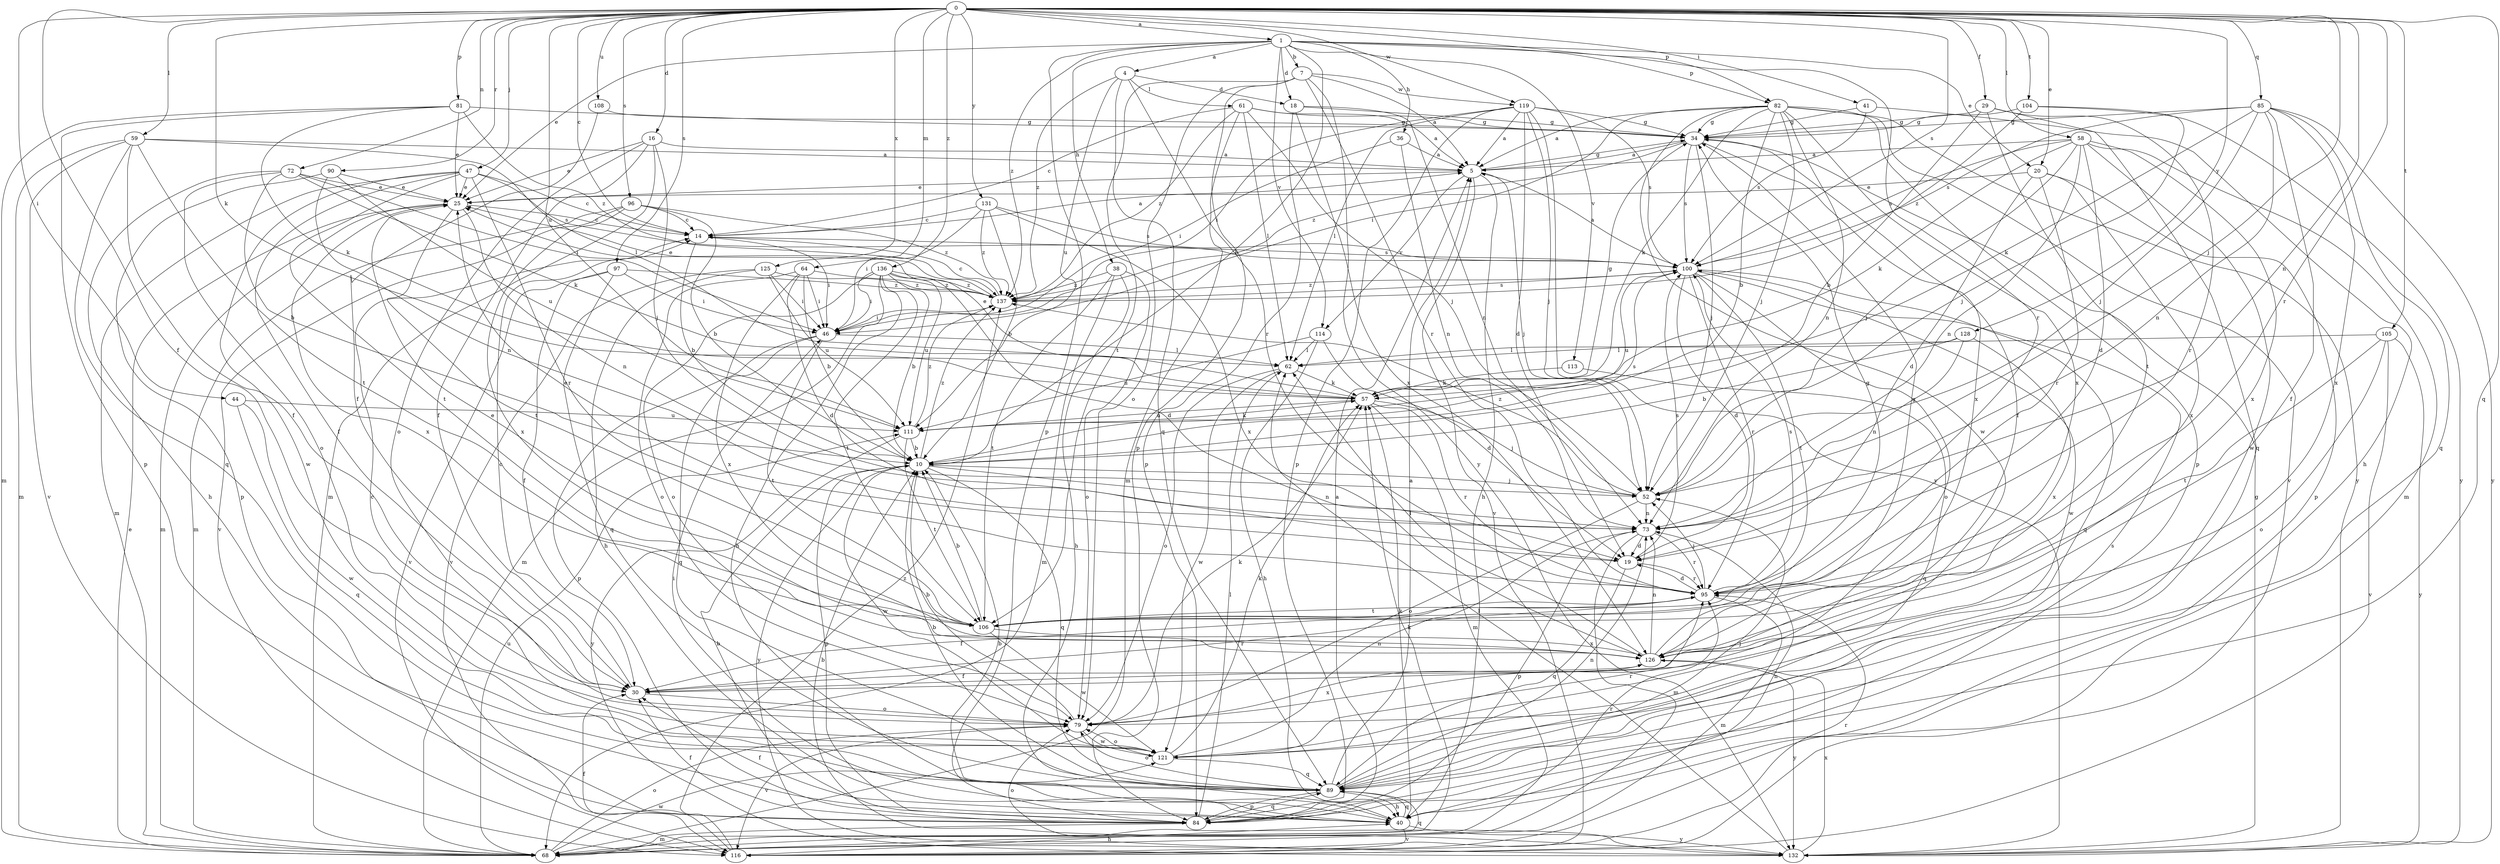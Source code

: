 strict digraph  {
0;
1;
4;
5;
7;
10;
14;
16;
18;
19;
20;
25;
29;
30;
34;
36;
38;
40;
41;
44;
46;
47;
52;
57;
58;
59;
61;
62;
64;
68;
72;
73;
79;
81;
82;
84;
85;
89;
90;
95;
96;
97;
100;
104;
105;
106;
108;
111;
113;
114;
116;
119;
121;
125;
126;
128;
131;
132;
136;
137;
0 -> 1  [label=a];
0 -> 14  [label=c];
0 -> 16  [label=d];
0 -> 20  [label=e];
0 -> 29  [label=f];
0 -> 30  [label=f];
0 -> 41  [label=i];
0 -> 44  [label=i];
0 -> 47  [label=j];
0 -> 52  [label=j];
0 -> 57  [label=k];
0 -> 58  [label=l];
0 -> 59  [label=l];
0 -> 64  [label=m];
0 -> 72  [label=n];
0 -> 73  [label=n];
0 -> 81  [label=p];
0 -> 82  [label=p];
0 -> 85  [label=q];
0 -> 89  [label=q];
0 -> 90  [label=r];
0 -> 95  [label=r];
0 -> 96  [label=s];
0 -> 97  [label=s];
0 -> 100  [label=s];
0 -> 104  [label=t];
0 -> 105  [label=t];
0 -> 108  [label=u];
0 -> 111  [label=u];
0 -> 119  [label=w];
0 -> 125  [label=x];
0 -> 128  [label=y];
0 -> 131  [label=y];
0 -> 136  [label=z];
1 -> 4  [label=a];
1 -> 7  [label=b];
1 -> 10  [label=b];
1 -> 18  [label=d];
1 -> 20  [label=e];
1 -> 25  [label=e];
1 -> 36  [label=h];
1 -> 38  [label=h];
1 -> 82  [label=p];
1 -> 84  [label=p];
1 -> 95  [label=r];
1 -> 113  [label=v];
1 -> 114  [label=v];
1 -> 137  [label=z];
4 -> 18  [label=d];
4 -> 61  [label=l];
4 -> 89  [label=q];
4 -> 95  [label=r];
4 -> 111  [label=u];
4 -> 137  [label=z];
5 -> 25  [label=e];
5 -> 34  [label=g];
5 -> 40  [label=h];
5 -> 52  [label=j];
5 -> 114  [label=v];
5 -> 116  [label=v];
7 -> 5  [label=a];
7 -> 79  [label=o];
7 -> 84  [label=p];
7 -> 95  [label=r];
7 -> 106  [label=t];
7 -> 119  [label=w];
7 -> 132  [label=y];
10 -> 52  [label=j];
10 -> 73  [label=n];
10 -> 84  [label=p];
10 -> 89  [label=q];
10 -> 100  [label=s];
10 -> 121  [label=w];
10 -> 132  [label=y];
10 -> 137  [label=z];
14 -> 5  [label=a];
14 -> 10  [label=b];
14 -> 46  [label=i];
14 -> 100  [label=s];
16 -> 5  [label=a];
16 -> 25  [label=e];
16 -> 30  [label=f];
16 -> 52  [label=j];
16 -> 68  [label=m];
16 -> 79  [label=o];
18 -> 34  [label=g];
18 -> 73  [label=n];
18 -> 84  [label=p];
18 -> 126  [label=x];
19 -> 25  [label=e];
19 -> 89  [label=q];
19 -> 95  [label=r];
19 -> 100  [label=s];
20 -> 19  [label=d];
20 -> 25  [label=e];
20 -> 84  [label=p];
20 -> 95  [label=r];
20 -> 126  [label=x];
25 -> 14  [label=c];
25 -> 68  [label=m];
25 -> 73  [label=n];
25 -> 106  [label=t];
25 -> 126  [label=x];
29 -> 10  [label=b];
29 -> 34  [label=g];
29 -> 89  [label=q];
29 -> 95  [label=r];
29 -> 106  [label=t];
30 -> 14  [label=c];
30 -> 79  [label=o];
30 -> 95  [label=r];
34 -> 5  [label=a];
34 -> 30  [label=f];
34 -> 52  [label=j];
34 -> 100  [label=s];
34 -> 126  [label=x];
34 -> 137  [label=z];
36 -> 5  [label=a];
36 -> 46  [label=i];
36 -> 73  [label=n];
38 -> 40  [label=h];
38 -> 68  [label=m];
38 -> 79  [label=o];
38 -> 106  [label=t];
38 -> 137  [label=z];
40 -> 10  [label=b];
40 -> 30  [label=f];
40 -> 46  [label=i];
40 -> 57  [label=k];
40 -> 73  [label=n];
40 -> 89  [label=q];
40 -> 95  [label=r];
40 -> 116  [label=v];
40 -> 132  [label=y];
41 -> 34  [label=g];
41 -> 40  [label=h];
41 -> 100  [label=s];
44 -> 89  [label=q];
44 -> 111  [label=u];
44 -> 121  [label=w];
46 -> 62  [label=l];
46 -> 84  [label=p];
46 -> 89  [label=q];
46 -> 106  [label=t];
47 -> 14  [label=c];
47 -> 25  [label=e];
47 -> 30  [label=f];
47 -> 68  [label=m];
47 -> 95  [label=r];
47 -> 100  [label=s];
47 -> 106  [label=t];
47 -> 121  [label=w];
52 -> 73  [label=n];
52 -> 79  [label=o];
52 -> 137  [label=z];
57 -> 25  [label=e];
57 -> 34  [label=g];
57 -> 52  [label=j];
57 -> 68  [label=m];
57 -> 95  [label=r];
57 -> 111  [label=u];
58 -> 5  [label=a];
58 -> 19  [label=d];
58 -> 52  [label=j];
58 -> 57  [label=k];
58 -> 68  [label=m];
58 -> 73  [label=n];
58 -> 100  [label=s];
58 -> 121  [label=w];
58 -> 126  [label=x];
59 -> 5  [label=a];
59 -> 30  [label=f];
59 -> 62  [label=l];
59 -> 68  [label=m];
59 -> 89  [label=q];
59 -> 106  [label=t];
59 -> 116  [label=v];
61 -> 5  [label=a];
61 -> 14  [label=c];
61 -> 34  [label=g];
61 -> 52  [label=j];
61 -> 62  [label=l];
61 -> 68  [label=m];
61 -> 137  [label=z];
62 -> 57  [label=k];
62 -> 79  [label=o];
62 -> 121  [label=w];
64 -> 10  [label=b];
64 -> 19  [label=d];
64 -> 46  [label=i];
64 -> 79  [label=o];
64 -> 126  [label=x];
64 -> 137  [label=z];
68 -> 25  [label=e];
68 -> 57  [label=k];
68 -> 79  [label=o];
68 -> 89  [label=q];
68 -> 111  [label=u];
68 -> 121  [label=w];
72 -> 10  [label=b];
72 -> 25  [label=e];
72 -> 40  [label=h];
72 -> 46  [label=i];
72 -> 57  [label=k];
72 -> 79  [label=o];
73 -> 19  [label=d];
73 -> 68  [label=m];
73 -> 84  [label=p];
73 -> 95  [label=r];
79 -> 10  [label=b];
79 -> 57  [label=k];
79 -> 116  [label=v];
79 -> 121  [label=w];
79 -> 126  [label=x];
81 -> 25  [label=e];
81 -> 34  [label=g];
81 -> 57  [label=k];
81 -> 68  [label=m];
81 -> 84  [label=p];
81 -> 137  [label=z];
82 -> 5  [label=a];
82 -> 10  [label=b];
82 -> 34  [label=g];
82 -> 46  [label=i];
82 -> 52  [label=j];
82 -> 57  [label=k];
82 -> 73  [label=n];
82 -> 84  [label=p];
82 -> 116  [label=v];
82 -> 121  [label=w];
82 -> 126  [label=x];
82 -> 132  [label=y];
84 -> 5  [label=a];
84 -> 10  [label=b];
84 -> 30  [label=f];
84 -> 62  [label=l];
84 -> 68  [label=m];
84 -> 89  [label=q];
84 -> 100  [label=s];
85 -> 30  [label=f];
85 -> 34  [label=g];
85 -> 52  [label=j];
85 -> 57  [label=k];
85 -> 73  [label=n];
85 -> 89  [label=q];
85 -> 100  [label=s];
85 -> 126  [label=x];
85 -> 132  [label=y];
89 -> 5  [label=a];
89 -> 10  [label=b];
89 -> 40  [label=h];
89 -> 52  [label=j];
89 -> 73  [label=n];
89 -> 79  [label=o];
89 -> 84  [label=p];
90 -> 25  [label=e];
90 -> 73  [label=n];
90 -> 84  [label=p];
90 -> 111  [label=u];
95 -> 19  [label=d];
95 -> 30  [label=f];
95 -> 52  [label=j];
95 -> 68  [label=m];
95 -> 100  [label=s];
95 -> 106  [label=t];
96 -> 10  [label=b];
96 -> 14  [label=c];
96 -> 68  [label=m];
96 -> 116  [label=v];
96 -> 126  [label=x];
96 -> 137  [label=z];
97 -> 30  [label=f];
97 -> 46  [label=i];
97 -> 89  [label=q];
97 -> 116  [label=v];
97 -> 137  [label=z];
100 -> 5  [label=a];
100 -> 19  [label=d];
100 -> 79  [label=o];
100 -> 89  [label=q];
100 -> 95  [label=r];
100 -> 106  [label=t];
100 -> 111  [label=u];
100 -> 121  [label=w];
100 -> 137  [label=z];
104 -> 34  [label=g];
104 -> 52  [label=j];
104 -> 132  [label=y];
104 -> 137  [label=z];
105 -> 62  [label=l];
105 -> 79  [label=o];
105 -> 106  [label=t];
105 -> 116  [label=v];
105 -> 132  [label=y];
106 -> 10  [label=b];
106 -> 25  [label=e];
106 -> 34  [label=g];
106 -> 121  [label=w];
106 -> 126  [label=x];
108 -> 30  [label=f];
108 -> 34  [label=g];
111 -> 10  [label=b];
111 -> 57  [label=k];
111 -> 106  [label=t];
111 -> 132  [label=y];
111 -> 137  [label=z];
113 -> 57  [label=k];
113 -> 89  [label=q];
114 -> 19  [label=d];
114 -> 40  [label=h];
114 -> 62  [label=l];
114 -> 111  [label=u];
116 -> 30  [label=f];
116 -> 40  [label=h];
116 -> 95  [label=r];
116 -> 137  [label=z];
119 -> 5  [label=a];
119 -> 19  [label=d];
119 -> 34  [label=g];
119 -> 46  [label=i];
119 -> 52  [label=j];
119 -> 62  [label=l];
119 -> 84  [label=p];
119 -> 100  [label=s];
119 -> 132  [label=y];
121 -> 14  [label=c];
121 -> 57  [label=k];
121 -> 73  [label=n];
121 -> 79  [label=o];
121 -> 89  [label=q];
121 -> 95  [label=r];
125 -> 40  [label=h];
125 -> 46  [label=i];
125 -> 111  [label=u];
125 -> 116  [label=v];
125 -> 137  [label=z];
126 -> 30  [label=f];
126 -> 34  [label=g];
126 -> 62  [label=l];
126 -> 73  [label=n];
126 -> 132  [label=y];
128 -> 10  [label=b];
128 -> 62  [label=l];
128 -> 73  [label=n];
128 -> 126  [label=x];
131 -> 10  [label=b];
131 -> 14  [label=c];
131 -> 46  [label=i];
131 -> 100  [label=s];
131 -> 126  [label=x];
131 -> 137  [label=z];
132 -> 10  [label=b];
132 -> 34  [label=g];
132 -> 62  [label=l];
132 -> 79  [label=o];
132 -> 126  [label=x];
136 -> 10  [label=b];
136 -> 19  [label=d];
136 -> 40  [label=h];
136 -> 46  [label=i];
136 -> 68  [label=m];
136 -> 79  [label=o];
136 -> 106  [label=t];
136 -> 111  [label=u];
136 -> 137  [label=z];
137 -> 14  [label=c];
137 -> 25  [label=e];
137 -> 46  [label=i];
137 -> 100  [label=s];
}
